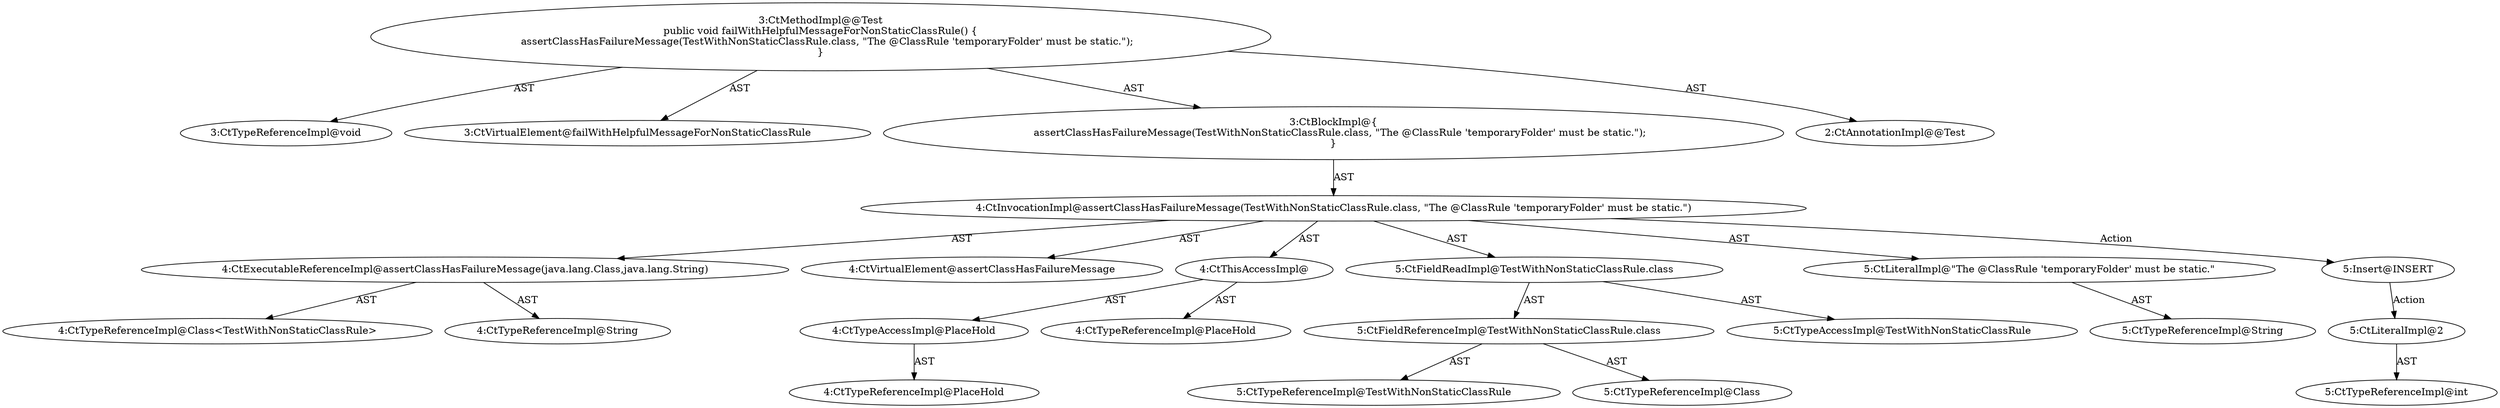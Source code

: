 digraph "failWithHelpfulMessageForNonStaticClassRule#?" {
0 [label="3:CtTypeReferenceImpl@void" shape=ellipse]
1 [label="3:CtVirtualElement@failWithHelpfulMessageForNonStaticClassRule" shape=ellipse]
2 [label="4:CtExecutableReferenceImpl@assertClassHasFailureMessage(java.lang.Class,java.lang.String)" shape=ellipse]
3 [label="4:CtTypeReferenceImpl@Class<TestWithNonStaticClassRule>" shape=ellipse]
4 [label="4:CtTypeReferenceImpl@String" shape=ellipse]
5 [label="4:CtVirtualElement@assertClassHasFailureMessage" shape=ellipse]
6 [label="4:CtTypeAccessImpl@PlaceHold" shape=ellipse]
7 [label="4:CtTypeReferenceImpl@PlaceHold" shape=ellipse]
8 [label="4:CtThisAccessImpl@" shape=ellipse]
9 [label="4:CtTypeReferenceImpl@PlaceHold" shape=ellipse]
10 [label="5:CtFieldReferenceImpl@TestWithNonStaticClassRule.class" shape=ellipse]
11 [label="5:CtTypeReferenceImpl@TestWithNonStaticClassRule" shape=ellipse]
12 [label="5:CtTypeReferenceImpl@Class" shape=ellipse]
13 [label="5:CtFieldReadImpl@TestWithNonStaticClassRule.class" shape=ellipse]
14 [label="5:CtTypeAccessImpl@TestWithNonStaticClassRule" shape=ellipse]
15 [label="5:CtLiteralImpl@\"The @ClassRule 'temporaryFolder' must be static.\"" shape=ellipse]
16 [label="5:CtTypeReferenceImpl@String" shape=ellipse]
17 [label="4:CtInvocationImpl@assertClassHasFailureMessage(TestWithNonStaticClassRule.class, \"The @ClassRule 'temporaryFolder' must be static.\")" shape=ellipse]
18 [label="3:CtBlockImpl@\{
    assertClassHasFailureMessage(TestWithNonStaticClassRule.class, \"The @ClassRule 'temporaryFolder' must be static.\");
\}" shape=ellipse]
19 [label="3:CtMethodImpl@@Test
public void failWithHelpfulMessageForNonStaticClassRule() \{
    assertClassHasFailureMessage(TestWithNonStaticClassRule.class, \"The @ClassRule 'temporaryFolder' must be static.\");
\}" shape=ellipse]
20 [label="2:CtAnnotationImpl@@Test" shape=ellipse]
21 [label="5:Insert@INSERT" shape=ellipse]
22 [label="5:CtTypeReferenceImpl@int" shape=ellipse]
23 [label="5:CtLiteralImpl@2" shape=ellipse]
2 -> 3 [label="AST"];
2 -> 4 [label="AST"];
6 -> 7 [label="AST"];
8 -> 9 [label="AST"];
8 -> 6 [label="AST"];
10 -> 11 [label="AST"];
10 -> 12 [label="AST"];
13 -> 14 [label="AST"];
13 -> 10 [label="AST"];
15 -> 16 [label="AST"];
17 -> 5 [label="AST"];
17 -> 8 [label="AST"];
17 -> 2 [label="AST"];
17 -> 13 [label="AST"];
17 -> 15 [label="AST"];
17 -> 21 [label="Action"];
18 -> 17 [label="AST"];
19 -> 1 [label="AST"];
19 -> 20 [label="AST"];
19 -> 0 [label="AST"];
19 -> 18 [label="AST"];
21 -> 23 [label="Action"];
23 -> 22 [label="AST"];
}
